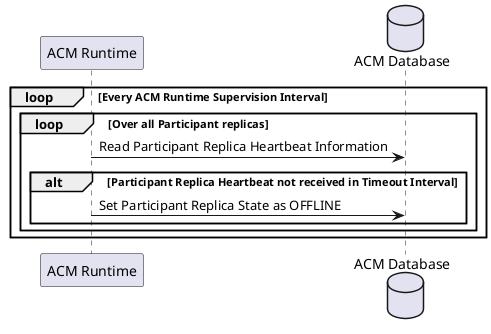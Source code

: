 @startuml

participant "ACM Runtime"
database "ACM Database"

loop Every ACM Runtime Supervision Interval
  loop Over all Participant replicas
    "ACM Runtime" -> "ACM Database": Read Participant Replica Heartbeat Information
    alt Participant Replica Heartbeat not received in Timeout Interval
      "ACM Runtime" -> "ACM Database": Set Participant Replica State as OFFLINE
    end
  end
end

@enduml
